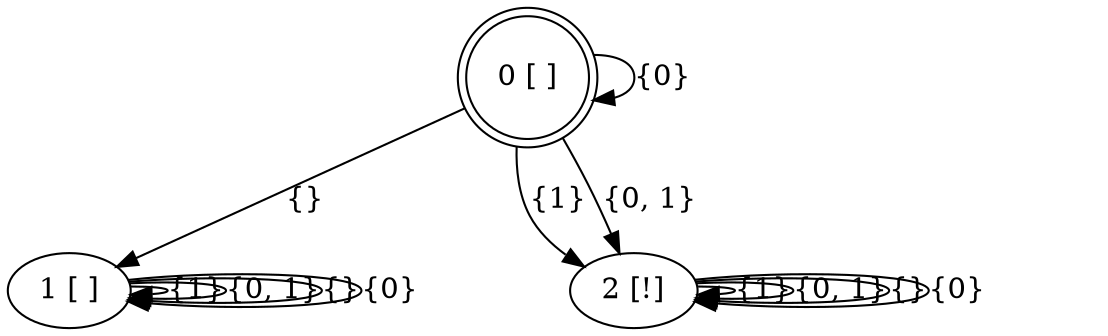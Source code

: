 digraph model {
	0 [label="0 [ ]", shape=doublecircle]
	1 [label="1 [ ]", shape=ellipse]
	2 [label="2 [!]", shape=ellipse]
	0 -> 2 [label="{1}"]
	0 -> 2 [label="{0, 1}"]
	0 -> 1 [label="{}"]
	0 -> 0 [label="{0}"]
	1 -> 1 [label="{1}"]
	1 -> 1 [label="{0, 1}"]
	1 -> 1 [label="{}"]
	1 -> 1 [label="{0}"]
	2 -> 2 [label="{1}"]
	2 -> 2 [label="{0, 1}"]
	2 -> 2 [label="{}"]
	2 -> 2 [label="{0}"]
}

